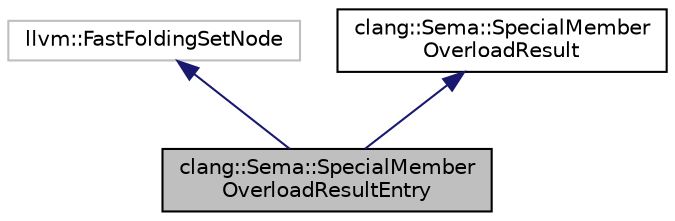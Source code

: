 digraph "clang::Sema::SpecialMemberOverloadResultEntry"
{
 // LATEX_PDF_SIZE
  bgcolor="transparent";
  edge [fontname="Helvetica",fontsize="10",labelfontname="Helvetica",labelfontsize="10"];
  node [fontname="Helvetica",fontsize="10",shape=record];
  Node1 [label="clang::Sema::SpecialMember\lOverloadResultEntry",height=0.2,width=0.4,color="black", fillcolor="grey75", style="filled", fontcolor="black",tooltip=" "];
  Node2 -> Node1 [dir="back",color="midnightblue",fontsize="10",style="solid",fontname="Helvetica"];
  Node2 [label="llvm::FastFoldingSetNode",height=0.2,width=0.4,color="grey75",tooltip=" "];
  Node3 -> Node1 [dir="back",color="midnightblue",fontsize="10",style="solid",fontname="Helvetica"];
  Node3 [label="clang::Sema::SpecialMember\lOverloadResult",height=0.2,width=0.4,color="black",URL="$classclang_1_1Sema_1_1SpecialMemberOverloadResult.html",tooltip="SpecialMemberOverloadResult - The overloading result for a special member function."];
}
